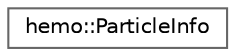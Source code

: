 digraph "Graphical Class Hierarchy"
{
 // LATEX_PDF_SIZE
  bgcolor="transparent";
  edge [fontname=Helvetica,fontsize=10,labelfontname=Helvetica,labelfontsize=10];
  node [fontname=Helvetica,fontsize=10,shape=box,height=0.2,width=0.4];
  rankdir="LR";
  Node0 [id="Node000000",label="hemo::ParticleInfo",height=0.2,width=0.4,color="grey40", fillcolor="white", style="filled",URL="$classhemo_1_1ParticleInfo.html",tooltip=" "];
}
